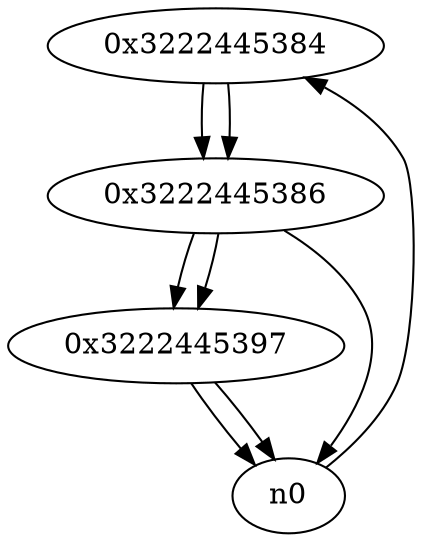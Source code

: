 digraph G{
/* nodes */
  n1 [label="0x3222445384"]
  n2 [label="0x3222445386"]
  n3 [label="0x3222445397"]
/* edges */
n1 -> n2;
n0 -> n1;
n2 -> n3;
n2 -> n0;
n1 -> n2;
n3 -> n0;
n3 -> n0;
n2 -> n3;
}
